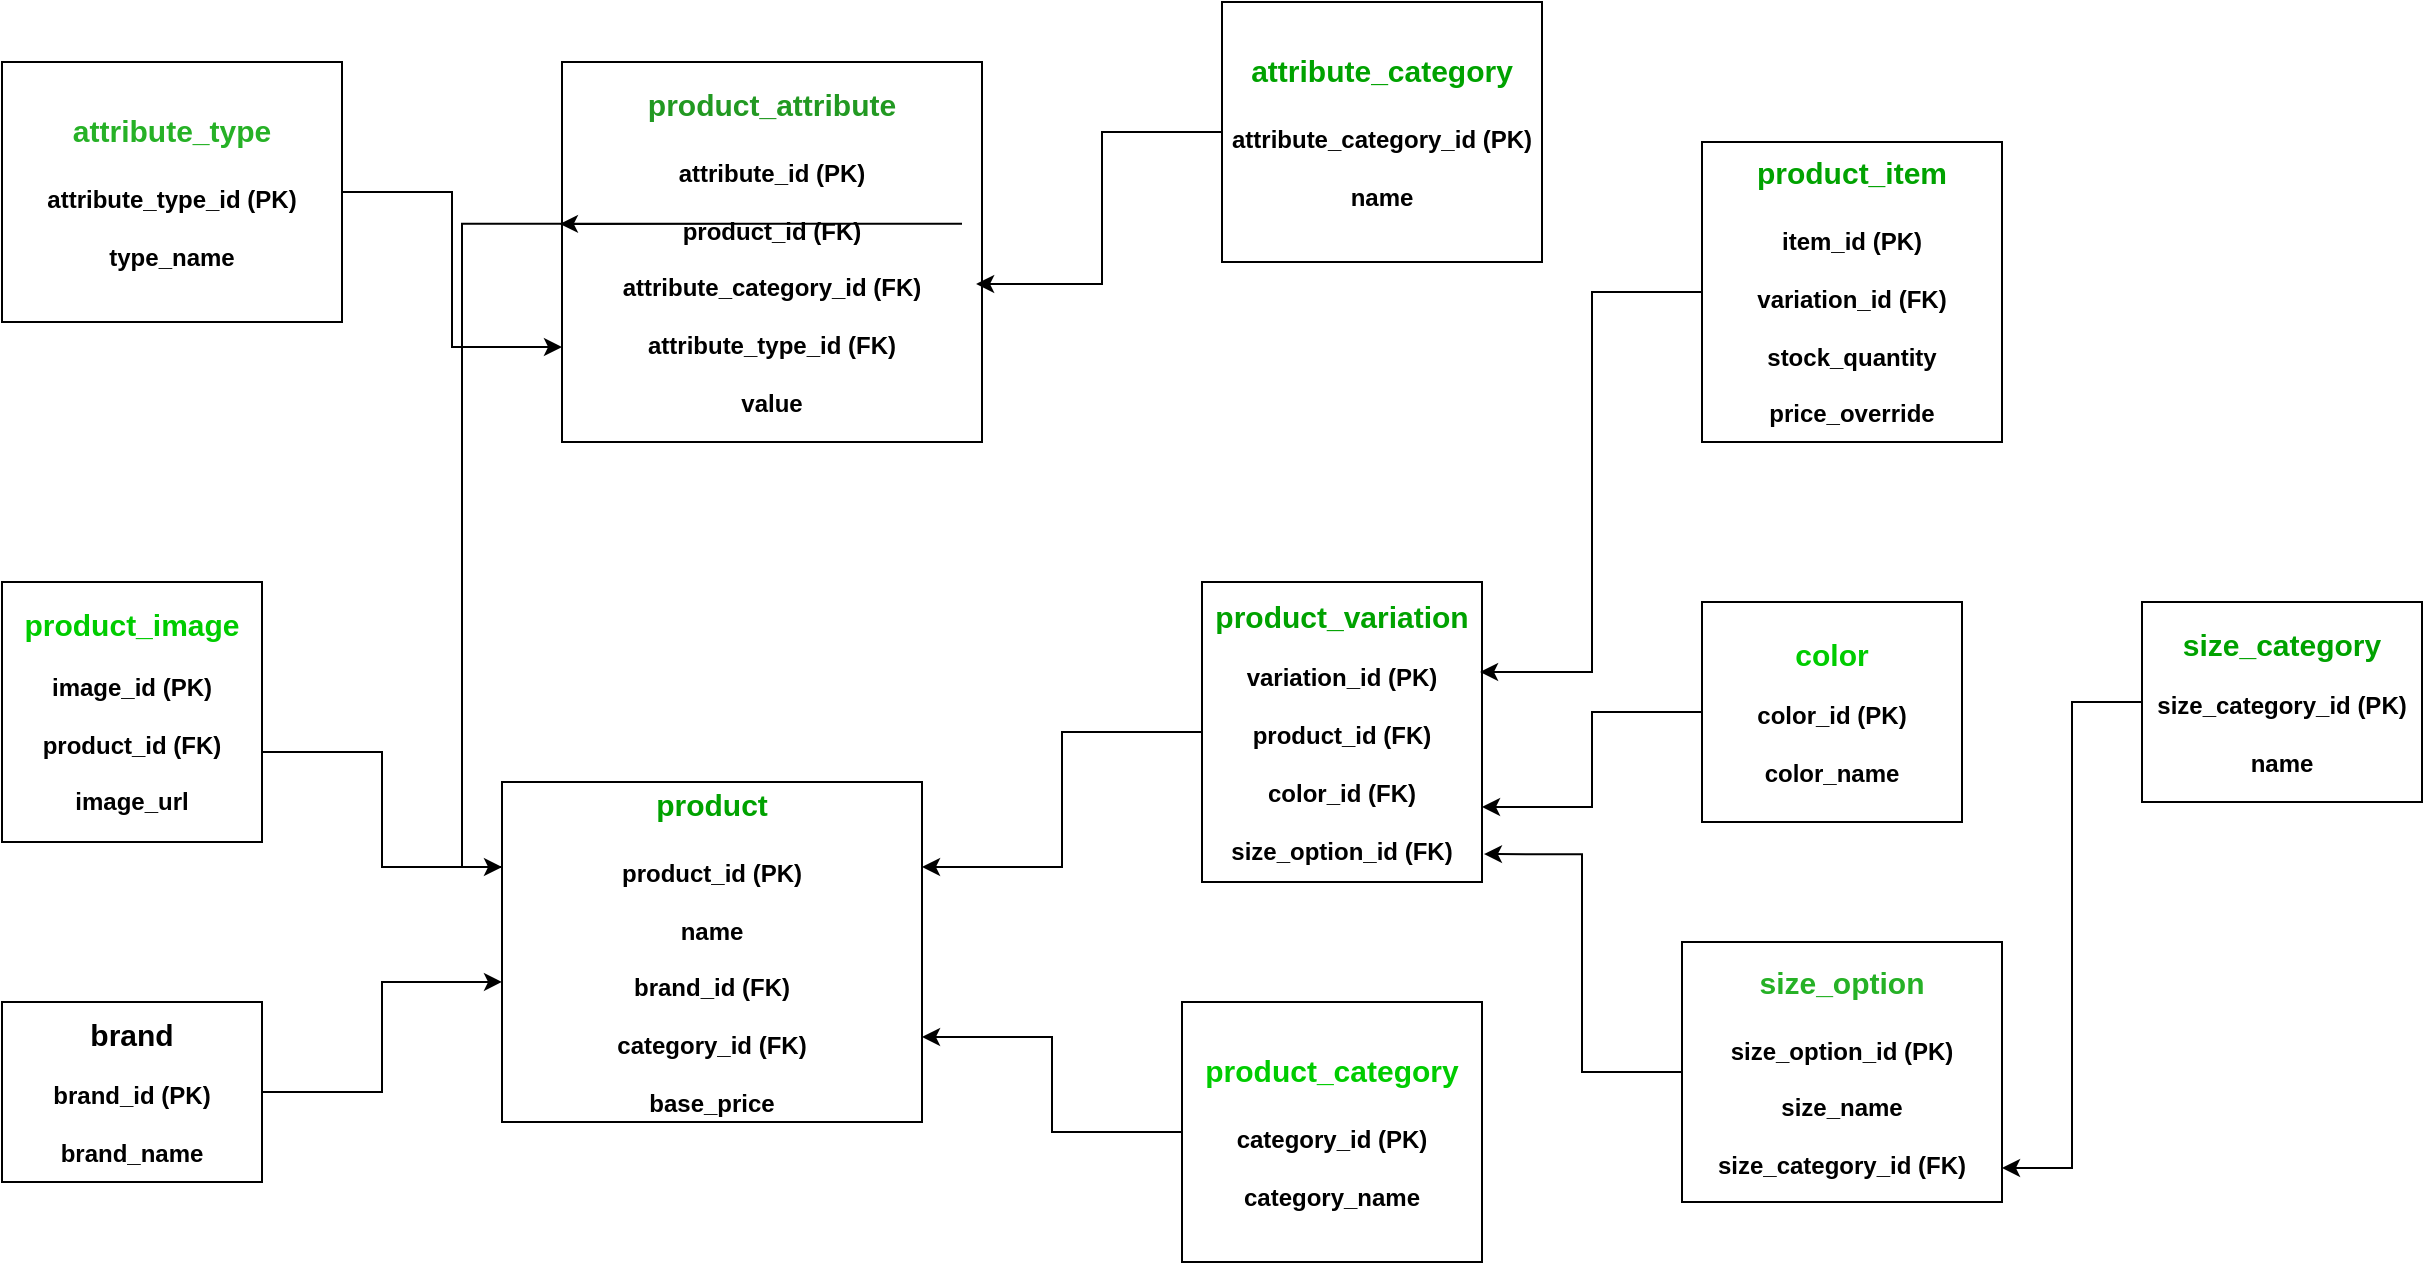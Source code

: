 <mxfile version="26.2.12">
  <diagram name="Page-1" id="yNysYIoLp7Da3Fnojr4-">
    <mxGraphModel dx="874" dy="1539" grid="1" gridSize="10" guides="1" tooltips="1" connect="1" arrows="1" fold="1" page="1" pageScale="1" pageWidth="850" pageHeight="1100" math="0" shadow="0">
      <root>
        <mxCell id="0" />
        <mxCell id="1" parent="0" />
        <mxCell id="XjuJMJaUC9gtzJGqGdkf-1" value="&lt;font style=&quot;color: light-dark(rgb(0, 0, 0), rgb(0, 204, 0)); font-size: 15px;&quot;&gt;&lt;b style=&quot;&quot;&gt;brand&lt;/b&gt;&lt;/font&gt;&lt;div&gt;&lt;br&gt;&lt;/div&gt;&lt;div&gt;&lt;div&gt;&lt;b&gt;brand_id (PK)&lt;/b&gt;&lt;/div&gt;&lt;div&gt;&lt;b&gt;&lt;br&gt;&lt;/b&gt;&lt;/div&gt;&lt;div&gt;&lt;b&gt;brand_name&lt;/b&gt;&lt;/div&gt;&lt;/div&gt;" style="rounded=0;whiteSpace=wrap;html=1;fillColor=light-dark(#FFFFFF,#000033);" vertex="1" parent="1">
          <mxGeometry y="280" width="130" height="90" as="geometry" />
        </mxCell>
        <mxCell id="XjuJMJaUC9gtzJGqGdkf-6" style="edgeStyle=orthogonalEdgeStyle;rounded=0;orthogonalLoop=1;jettySize=auto;html=1;entryX=1;entryY=0.75;entryDx=0;entryDy=0;strokeColor=light-dark(#000000,#CCCC00);" edge="1" parent="1" source="XjuJMJaUC9gtzJGqGdkf-3" target="XjuJMJaUC9gtzJGqGdkf-4">
          <mxGeometry relative="1" as="geometry" />
        </mxCell>
        <mxCell id="XjuJMJaUC9gtzJGqGdkf-3" value="&lt;div&gt;&lt;font color=&quot;#00cc00&quot;&gt;&lt;span style=&quot;font-size: 15px;&quot;&gt;&lt;b&gt;product_category&lt;/b&gt;&lt;/span&gt;&lt;/font&gt;&lt;/div&gt;&lt;div&gt;&lt;font color=&quot;#00cc00&quot;&gt;&lt;span style=&quot;font-size: 15px;&quot;&gt;&lt;b&gt;&lt;br&gt;&lt;/b&gt;&lt;/span&gt;&lt;/font&gt;&lt;/div&gt;&lt;div&gt;&lt;div&gt;&lt;b&gt;category_id (PK)&lt;/b&gt;&lt;/div&gt;&lt;div&gt;&lt;b&gt;&lt;br&gt;&lt;/b&gt;&lt;/div&gt;&lt;div&gt;&lt;b&gt;category_name&lt;/b&gt;&lt;/div&gt;&lt;/div&gt;" style="rounded=0;whiteSpace=wrap;html=1;fillColor=light-dark(#FFFFFF,#000033);" vertex="1" parent="1">
          <mxGeometry x="590" y="280" width="150" height="130" as="geometry" />
        </mxCell>
        <mxCell id="XjuJMJaUC9gtzJGqGdkf-4" value="&lt;div&gt;&lt;font color=&quot;#00a200&quot;&gt;&lt;span style=&quot;font-size: 15px;&quot;&gt;&lt;b&gt;product&lt;/b&gt;&lt;/span&gt;&lt;/font&gt;&lt;/div&gt;&lt;div&gt;&lt;font color=&quot;#00a200&quot;&gt;&lt;span style=&quot;font-size: 15px;&quot;&gt;&lt;b&gt;&lt;br&gt;&lt;/b&gt;&lt;/span&gt;&lt;/font&gt;&lt;/div&gt;&lt;div&gt;&lt;div&gt;&lt;b&gt;&lt;font style=&quot;color: light-dark(rgb(0, 0, 0), rgb(255, 0, 0));&quot;&gt;product_id (PK)&lt;/font&gt;&lt;/b&gt;&lt;/div&gt;&lt;div&gt;&lt;b&gt;&lt;br&gt;&lt;/b&gt;&lt;/div&gt;&lt;div&gt;&lt;b&gt;name&lt;/b&gt;&lt;/div&gt;&lt;div&gt;&lt;b&gt;&lt;br&gt;&lt;/b&gt;&lt;/div&gt;&lt;div&gt;&lt;b&gt;brand_id (FK)&lt;/b&gt;&lt;/div&gt;&lt;div&gt;&lt;b&gt;&lt;br&gt;&lt;/b&gt;&lt;/div&gt;&lt;div&gt;&lt;b&gt;category_id (FK)&lt;/b&gt;&lt;/div&gt;&lt;div&gt;&lt;b&gt;&lt;br&gt;&lt;/b&gt;&lt;/div&gt;&lt;div&gt;&lt;b&gt;base_price&lt;/b&gt;&lt;/div&gt;&lt;/div&gt;" style="rounded=0;whiteSpace=wrap;html=1;fillColor=light-dark(#FFFFFF,#000033);" vertex="1" parent="1">
          <mxGeometry x="250" y="170" width="210" height="170" as="geometry" />
        </mxCell>
        <mxCell id="XjuJMJaUC9gtzJGqGdkf-5" style="edgeStyle=orthogonalEdgeStyle;rounded=0;orthogonalLoop=1;jettySize=auto;html=1;entryX=0;entryY=0.588;entryDx=0;entryDy=0;entryPerimeter=0;strokeColor=light-dark(#000000,#CCCC00);" edge="1" parent="1" source="XjuJMJaUC9gtzJGqGdkf-1" target="XjuJMJaUC9gtzJGqGdkf-4">
          <mxGeometry relative="1" as="geometry" />
        </mxCell>
        <mxCell id="XjuJMJaUC9gtzJGqGdkf-11" style="edgeStyle=orthogonalEdgeStyle;rounded=0;orthogonalLoop=1;jettySize=auto;html=1;exitX=1;exitY=0.654;exitDx=0;exitDy=0;entryX=0;entryY=0.25;entryDx=0;entryDy=0;exitPerimeter=0;strokeColor=light-dark(#000000,#CCCC00);" edge="1" parent="1" source="XjuJMJaUC9gtzJGqGdkf-7" target="XjuJMJaUC9gtzJGqGdkf-4">
          <mxGeometry relative="1" as="geometry" />
        </mxCell>
        <mxCell id="XjuJMJaUC9gtzJGqGdkf-7" value="&lt;font color=&quot;#00cc00&quot;&gt;&lt;span style=&quot;font-size: 15px;&quot;&gt;&lt;b&gt;product_image&lt;/b&gt;&lt;/span&gt;&lt;/font&gt;&lt;br&gt;&lt;div&gt;&lt;br&gt;&lt;/div&gt;&lt;div&gt;&lt;div&gt;&lt;b&gt;image_id (PK)&lt;/b&gt;&lt;/div&gt;&lt;div&gt;&lt;b&gt;&lt;br&gt;&lt;/b&gt;&lt;/div&gt;&lt;div&gt;&lt;b&gt;product_id (FK)&lt;/b&gt;&lt;/div&gt;&lt;div&gt;&lt;b&gt;&lt;br&gt;&lt;/b&gt;&lt;/div&gt;&lt;div&gt;&lt;b&gt;image_url&lt;/b&gt;&lt;/div&gt;&lt;/div&gt;" style="rounded=0;whiteSpace=wrap;html=1;fillColor=light-dark(#FFFFFF,#000033);" vertex="1" parent="1">
          <mxGeometry y="70" width="130" height="130" as="geometry" />
        </mxCell>
        <mxCell id="XjuJMJaUC9gtzJGqGdkf-20" style="edgeStyle=orthogonalEdgeStyle;rounded=0;orthogonalLoop=1;jettySize=auto;html=1;entryX=1;entryY=0.75;entryDx=0;entryDy=0;fillColor=light-dark(transparent,#CCCC00);strokeColor=light-dark(#000000,#CCCC00);" edge="1" parent="1" source="XjuJMJaUC9gtzJGqGdkf-12" target="XjuJMJaUC9gtzJGqGdkf-16">
          <mxGeometry relative="1" as="geometry" />
        </mxCell>
        <mxCell id="XjuJMJaUC9gtzJGqGdkf-12" value="&lt;font color=&quot;#00cc00&quot;&gt;&lt;span style=&quot;font-size: 15px;&quot;&gt;&lt;b&gt;color&lt;/b&gt;&lt;/span&gt;&lt;/font&gt;&lt;br&gt;&lt;div&gt;&lt;br&gt;&lt;/div&gt;&lt;div&gt;&lt;div&gt;&lt;b&gt;color_id (PK)&lt;/b&gt;&lt;/div&gt;&lt;div&gt;&lt;b&gt;&lt;br&gt;&lt;/b&gt;&lt;/div&gt;&lt;div&gt;&lt;b&gt;color_name&lt;/b&gt;&lt;/div&gt;&lt;/div&gt;" style="rounded=0;whiteSpace=wrap;html=1;fillColor=light-dark(#FFFFFF,#000033);" vertex="1" parent="1">
          <mxGeometry x="850" y="80" width="130" height="110" as="geometry" />
        </mxCell>
        <mxCell id="XjuJMJaUC9gtzJGqGdkf-13" value="&lt;font color=&quot;#00a200&quot;&gt;&lt;span style=&quot;font-size: 15px;&quot;&gt;&lt;b&gt;size_category&lt;/b&gt;&lt;/span&gt;&lt;/font&gt;&lt;br&gt;&lt;div&gt;&lt;br&gt;&lt;/div&gt;&lt;div&gt;&lt;div&gt;&lt;b&gt;size_category_id (PK)&lt;/b&gt;&lt;/div&gt;&lt;div&gt;&lt;b&gt;&lt;br&gt;&lt;/b&gt;&lt;/div&gt;&lt;div&gt;&lt;b&gt;name&lt;/b&gt;&lt;/div&gt;&lt;/div&gt;" style="rounded=0;whiteSpace=wrap;html=1;fillColor=light-dark(#FFFFFF,#000033);" vertex="1" parent="1">
          <mxGeometry x="1070" y="80" width="140" height="100" as="geometry" />
        </mxCell>
        <mxCell id="XjuJMJaUC9gtzJGqGdkf-14" value="&lt;div&gt;&lt;font color=&quot;#26b126&quot;&gt;&lt;span style=&quot;font-size: 15px;&quot;&gt;&lt;b&gt;size_option&lt;/b&gt;&lt;/span&gt;&lt;/font&gt;&lt;/div&gt;&lt;div&gt;&lt;font color=&quot;#26b126&quot;&gt;&lt;span style=&quot;font-size: 15px;&quot;&gt;&lt;b&gt;&lt;br&gt;&lt;/b&gt;&lt;/span&gt;&lt;/font&gt;&lt;/div&gt;&lt;div&gt;&lt;div&gt;&lt;b&gt;size_option_id (PK)&lt;/b&gt;&lt;/div&gt;&lt;div&gt;&lt;b&gt;&lt;br&gt;&lt;/b&gt;&lt;/div&gt;&lt;div&gt;&lt;b&gt;size_name&lt;/b&gt;&lt;/div&gt;&lt;div&gt;&lt;b&gt;&lt;br&gt;&lt;/b&gt;&lt;/div&gt;&lt;div&gt;&lt;b&gt;size_category_id (FK)&lt;/b&gt;&lt;/div&gt;&lt;/div&gt;" style="rounded=0;whiteSpace=wrap;html=1;fillColor=light-dark(#FFFFFF,#000033);" vertex="1" parent="1">
          <mxGeometry x="840" y="250" width="160" height="130" as="geometry" />
        </mxCell>
        <mxCell id="XjuJMJaUC9gtzJGqGdkf-18" style="edgeStyle=orthogonalEdgeStyle;rounded=0;orthogonalLoop=1;jettySize=auto;html=1;entryX=1;entryY=0.25;entryDx=0;entryDy=0;strokeColor=light-dark(#000000,#CCCC00);" edge="1" parent="1" source="XjuJMJaUC9gtzJGqGdkf-16" target="XjuJMJaUC9gtzJGqGdkf-4">
          <mxGeometry relative="1" as="geometry" />
        </mxCell>
        <mxCell id="XjuJMJaUC9gtzJGqGdkf-16" value="&lt;div&gt;&lt;div&gt;&lt;font color=&quot;#00a200&quot;&gt;&lt;span style=&quot;font-size: 15px;&quot;&gt;&lt;b&gt;product_variation&lt;/b&gt;&lt;/span&gt;&lt;/font&gt;&lt;/div&gt;&lt;/div&gt;&lt;div&gt;&lt;br&gt;&lt;/div&gt;&lt;div&gt;&lt;div&gt;&lt;b&gt;variation_id (PK)&lt;/b&gt;&lt;/div&gt;&lt;div&gt;&lt;b&gt;&lt;br&gt;&lt;/b&gt;&lt;/div&gt;&lt;div&gt;&lt;b&gt;product_id (FK)&lt;/b&gt;&lt;/div&gt;&lt;div&gt;&lt;b&gt;&lt;br&gt;&lt;/b&gt;&lt;/div&gt;&lt;div&gt;&lt;b&gt;color_id (FK)&lt;/b&gt;&lt;/div&gt;&lt;div&gt;&lt;b&gt;&lt;br&gt;&lt;/b&gt;&lt;/div&gt;&lt;div&gt;&lt;b&gt;size_option_id (FK)&lt;/b&gt;&lt;/div&gt;&lt;/div&gt;" style="rounded=0;whiteSpace=wrap;html=1;fillColor=light-dark(#FFFFFF,#000033);" vertex="1" parent="1">
          <mxGeometry x="600" y="70" width="140" height="150" as="geometry" />
        </mxCell>
        <mxCell id="XjuJMJaUC9gtzJGqGdkf-22" style="edgeStyle=orthogonalEdgeStyle;rounded=0;orthogonalLoop=1;jettySize=auto;html=1;entryX=1.007;entryY=0.907;entryDx=0;entryDy=0;entryPerimeter=0;fillColor=light-dark(transparent,#CCCC00);strokeColor=light-dark(#000000,#CCCC00);" edge="1" parent="1" source="XjuJMJaUC9gtzJGqGdkf-14" target="XjuJMJaUC9gtzJGqGdkf-16">
          <mxGeometry relative="1" as="geometry" />
        </mxCell>
        <mxCell id="XjuJMJaUC9gtzJGqGdkf-23" style="edgeStyle=orthogonalEdgeStyle;rounded=0;orthogonalLoop=1;jettySize=auto;html=1;entryX=1;entryY=0.869;entryDx=0;entryDy=0;entryPerimeter=0;strokeColor=light-dark(#000000,#CCCC00);" edge="1" parent="1" source="XjuJMJaUC9gtzJGqGdkf-13" target="XjuJMJaUC9gtzJGqGdkf-14">
          <mxGeometry relative="1" as="geometry" />
        </mxCell>
        <mxCell id="XjuJMJaUC9gtzJGqGdkf-24" value="&lt;div&gt;&lt;font color=&quot;#00a200&quot;&gt;&lt;span style=&quot;font-size: 15px;&quot;&gt;&lt;b&gt;product_item&lt;/b&gt;&lt;/span&gt;&lt;/font&gt;&lt;/div&gt;&lt;div&gt;&lt;font color=&quot;#00cc00&quot;&gt;&lt;span style=&quot;font-size: 15px;&quot;&gt;&lt;b&gt;&lt;br&gt;&lt;/b&gt;&lt;/span&gt;&lt;/font&gt;&lt;/div&gt;&lt;div&gt;&lt;div&gt;&lt;b&gt;item_id (PK)&lt;/b&gt;&lt;/div&gt;&lt;div&gt;&lt;b&gt;&lt;br&gt;&lt;/b&gt;&lt;/div&gt;&lt;div&gt;&lt;b&gt;variation_id (FK)&lt;/b&gt;&lt;/div&gt;&lt;div&gt;&lt;b&gt;&lt;br&gt;&lt;/b&gt;&lt;/div&gt;&lt;div&gt;&lt;b&gt;stock_quantity&lt;/b&gt;&lt;/div&gt;&lt;div&gt;&lt;b&gt;&lt;br&gt;&lt;/b&gt;&lt;/div&gt;&lt;div&gt;&lt;b&gt;price_override&lt;/b&gt;&lt;/div&gt;&lt;/div&gt;" style="rounded=0;whiteSpace=wrap;html=1;fillColor=light-dark(#FFFFFF,#000033);" vertex="1" parent="1">
          <mxGeometry x="850" y="-150" width="150" height="150" as="geometry" />
        </mxCell>
        <mxCell id="XjuJMJaUC9gtzJGqGdkf-25" style="edgeStyle=orthogonalEdgeStyle;rounded=0;orthogonalLoop=1;jettySize=auto;html=1;entryX=0.993;entryY=0.3;entryDx=0;entryDy=0;entryPerimeter=0;strokeColor=light-dark(#000000,#CCCC00);" edge="1" parent="1" source="XjuJMJaUC9gtzJGqGdkf-24" target="XjuJMJaUC9gtzJGqGdkf-16">
          <mxGeometry relative="1" as="geometry" />
        </mxCell>
        <mxCell id="XjuJMJaUC9gtzJGqGdkf-26" value="&lt;div&gt;&lt;font color=&quot;#00a200&quot;&gt;&lt;span style=&quot;font-size: 15px;&quot;&gt;&lt;b&gt;attribute_category&lt;/b&gt;&lt;/span&gt;&lt;/font&gt;&lt;/div&gt;&lt;div&gt;&lt;font color=&quot;#00cc00&quot;&gt;&lt;span style=&quot;font-size: 15px;&quot;&gt;&lt;b&gt;&lt;br&gt;&lt;/b&gt;&lt;/span&gt;&lt;/font&gt;&lt;/div&gt;&lt;div&gt;&lt;div&gt;&lt;b&gt;attribute_category_id (PK)&lt;/b&gt;&lt;/div&gt;&lt;div&gt;&lt;b&gt;&lt;br&gt;&lt;/b&gt;&lt;/div&gt;&lt;div&gt;&lt;b&gt;name&lt;/b&gt;&lt;/div&gt;&lt;/div&gt;" style="rounded=0;whiteSpace=wrap;html=1;fillColor=light-dark(#FFFFFF,#000033);" vertex="1" parent="1">
          <mxGeometry x="610" y="-220" width="160" height="130" as="geometry" />
        </mxCell>
        <mxCell id="XjuJMJaUC9gtzJGqGdkf-32" style="edgeStyle=orthogonalEdgeStyle;rounded=0;orthogonalLoop=1;jettySize=auto;html=1;exitX=1;exitY=0.5;exitDx=0;exitDy=0;entryX=0;entryY=0.75;entryDx=0;entryDy=0;strokeColor=light-dark(#000000,#CCCC00);" edge="1" parent="1" source="XjuJMJaUC9gtzJGqGdkf-27" target="XjuJMJaUC9gtzJGqGdkf-28">
          <mxGeometry relative="1" as="geometry" />
        </mxCell>
        <mxCell id="XjuJMJaUC9gtzJGqGdkf-27" value="&lt;div&gt;&lt;font color=&quot;#26b126&quot;&gt;&lt;span style=&quot;font-size: 15px;&quot;&gt;&lt;b&gt;attribute_type&lt;/b&gt;&lt;/span&gt;&lt;/font&gt;&lt;/div&gt;&lt;div&gt;&lt;font color=&quot;#00cc00&quot;&gt;&lt;span style=&quot;font-size: 15px;&quot;&gt;&lt;b&gt;&lt;br&gt;&lt;/b&gt;&lt;/span&gt;&lt;/font&gt;&lt;/div&gt;&lt;div&gt;&lt;div&gt;&lt;b&gt;attribute_type_id (PK)&lt;/b&gt;&lt;/div&gt;&lt;div&gt;&lt;b&gt;&lt;br&gt;&lt;/b&gt;&lt;/div&gt;&lt;div&gt;&lt;b&gt;type_name&lt;/b&gt;&lt;/div&gt;&lt;/div&gt;" style="rounded=0;whiteSpace=wrap;html=1;fillColor=light-dark(#FFFFFF,#000033);" vertex="1" parent="1">
          <mxGeometry y="-190" width="170" height="130" as="geometry" />
        </mxCell>
        <mxCell id="XjuJMJaUC9gtzJGqGdkf-28" value="&lt;div&gt;&lt;font color=&quot;#229922&quot;&gt;&lt;span style=&quot;font-size: 15px;&quot;&gt;&lt;b&gt;product_attribute&lt;/b&gt;&lt;/span&gt;&lt;/font&gt;&lt;/div&gt;&lt;div&gt;&lt;font color=&quot;#229922&quot;&gt;&lt;span style=&quot;font-size: 15px;&quot;&gt;&lt;b&gt;&lt;br&gt;&lt;/b&gt;&lt;/span&gt;&lt;/font&gt;&lt;/div&gt;&lt;div&gt;&lt;div&gt;&lt;b&gt;attribute_id (PK)&lt;/b&gt;&lt;/div&gt;&lt;div&gt;&lt;b&gt;&lt;br&gt;&lt;/b&gt;&lt;/div&gt;&lt;div&gt;&lt;b&gt;&lt;font style=&quot;color: light-dark(rgb(0, 0, 0), rgb(255, 0, 0));&quot;&gt;product_id (FK)&lt;/font&gt;&lt;/b&gt;&lt;/div&gt;&lt;div&gt;&lt;b&gt;&lt;br&gt;&lt;/b&gt;&lt;/div&gt;&lt;div&gt;&lt;b&gt;attribute_category_id (FK)&lt;/b&gt;&lt;/div&gt;&lt;div&gt;&lt;b&gt;&lt;br&gt;&lt;/b&gt;&lt;/div&gt;&lt;div&gt;&lt;b&gt;attribute_type_id (FK)&lt;/b&gt;&lt;/div&gt;&lt;div&gt;&lt;b&gt;&lt;br&gt;&lt;/b&gt;&lt;/div&gt;&lt;div&gt;&lt;b&gt;value&lt;/b&gt;&lt;/div&gt;&lt;/div&gt;" style="rounded=0;whiteSpace=wrap;html=1;fillColor=light-dark(#FFFFFF,#000033);" vertex="1" parent="1">
          <mxGeometry x="280" y="-190" width="210" height="190" as="geometry" />
        </mxCell>
        <mxCell id="XjuJMJaUC9gtzJGqGdkf-30" style="edgeStyle=orthogonalEdgeStyle;rounded=0;orthogonalLoop=1;jettySize=auto;html=1;exitX=0;exitY=0.25;exitDx=0;exitDy=0;entryX=-0.005;entryY=0.426;entryDx=0;entryDy=0;entryPerimeter=0;strokeColor=light-dark(#000000,#CC0000);" edge="1" parent="1" source="XjuJMJaUC9gtzJGqGdkf-4" target="XjuJMJaUC9gtzJGqGdkf-28">
          <mxGeometry relative="1" as="geometry" />
        </mxCell>
        <mxCell id="XjuJMJaUC9gtzJGqGdkf-31" style="edgeStyle=orthogonalEdgeStyle;rounded=0;orthogonalLoop=1;jettySize=auto;html=1;entryX=0.986;entryY=0.584;entryDx=0;entryDy=0;entryPerimeter=0;strokeColor=light-dark(#000000,#CCCC00);" edge="1" parent="1" source="XjuJMJaUC9gtzJGqGdkf-26" target="XjuJMJaUC9gtzJGqGdkf-28">
          <mxGeometry relative="1" as="geometry" />
        </mxCell>
      </root>
    </mxGraphModel>
  </diagram>
</mxfile>
